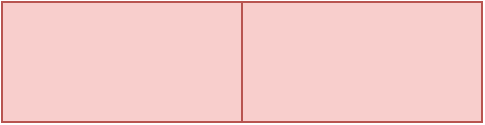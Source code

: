 <mxfile version="13.10.8" type="github"><diagram id="4cPsSeKnmW4Jpq4v1mLx" name="Page-1"><mxGraphModel dx="946" dy="589" grid="1" gridSize="10" guides="1" tooltips="1" connect="1" arrows="1" fold="1" page="1" pageScale="1" pageWidth="827" pageHeight="1169" math="0" shadow="0"><root><mxCell id="0"/><mxCell id="1" parent="0"/><mxCell id="s9rSRbL3DlPt80c57iFw-1" value="" style="rounded=0;whiteSpace=wrap;html=1;fillColor=#f8cecc;strokeColor=#b85450;" vertex="1" parent="1"><mxGeometry x="170" y="230" width="120" height="60" as="geometry"/></mxCell><mxCell id="s9rSRbL3DlPt80c57iFw-5" value="" style="rounded=0;whiteSpace=wrap;html=1;fillColor=#f8cecc;strokeColor=#b85450;" vertex="1" parent="1"><mxGeometry x="290" y="230" width="120" height="60" as="geometry"/></mxCell></root></mxGraphModel></diagram></mxfile>